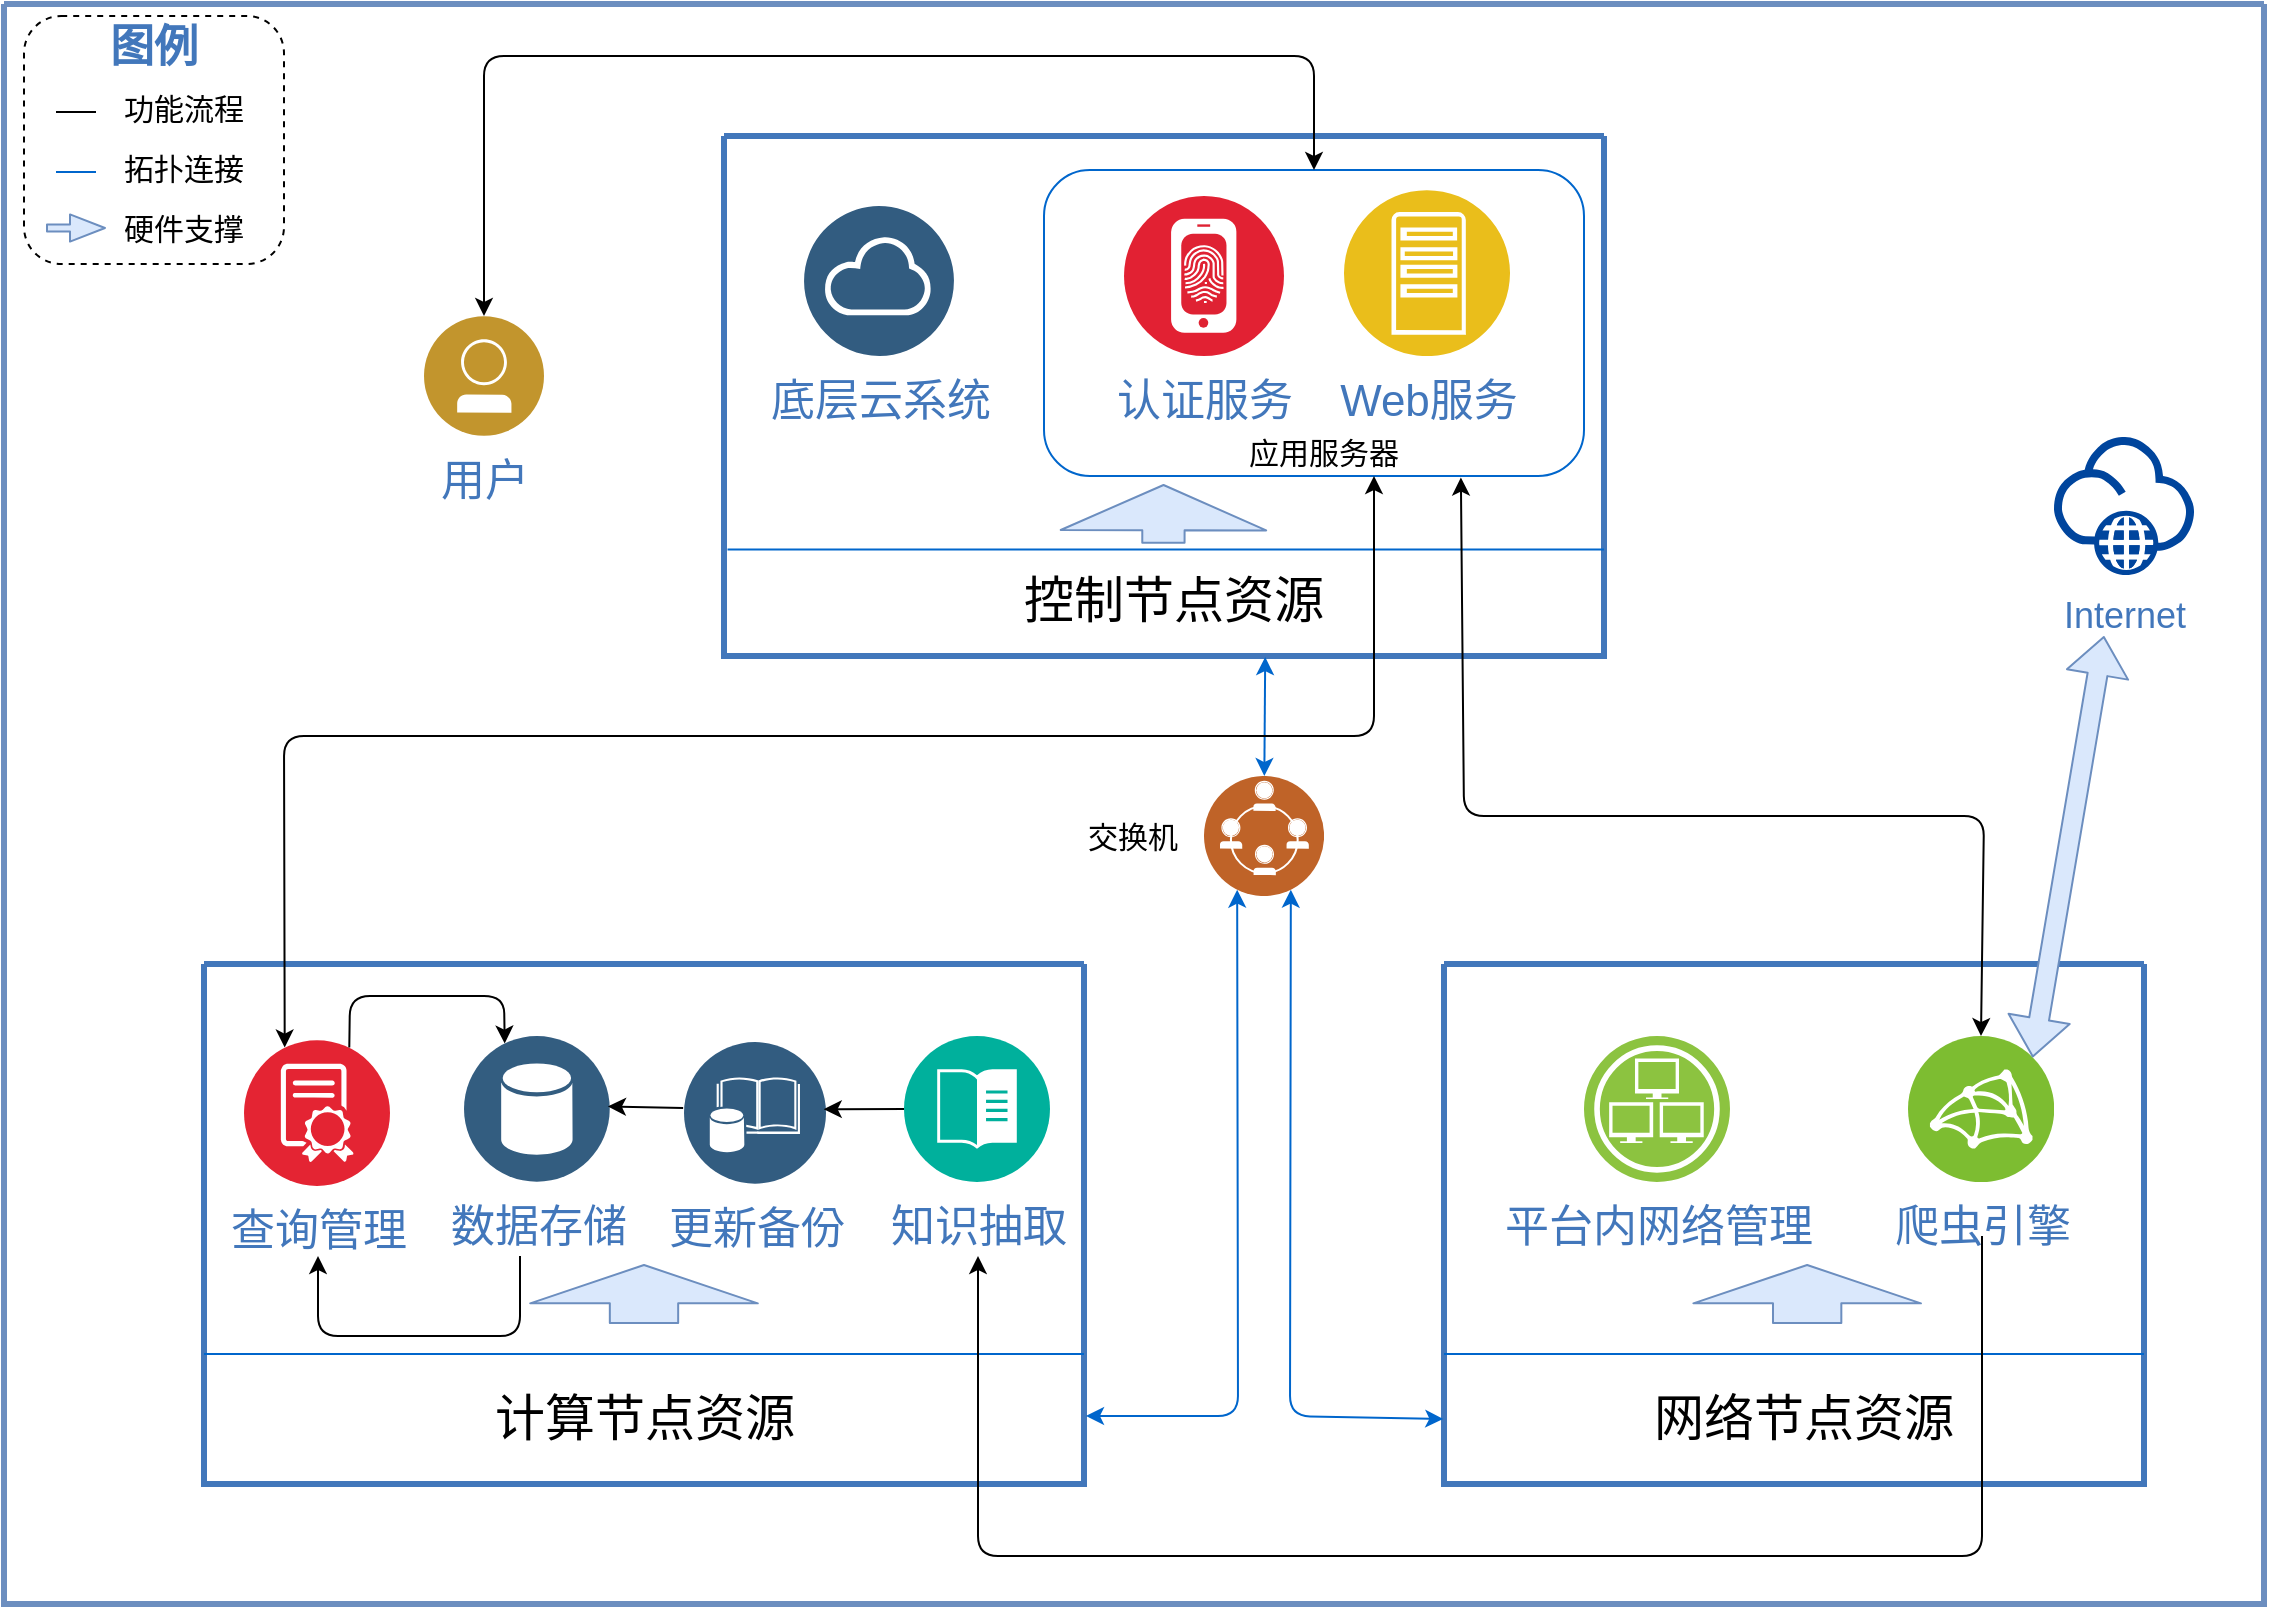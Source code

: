 <mxfile version="13.7.1" type="github">
  <diagram id="0d7cefc2-ccd6-e077-73ed-a8e48b0cddf6" name="Page-1">
    <mxGraphModel dx="1900" dy="1109" grid="1" gridSize="10" guides="1" tooltips="1" connect="1" arrows="1" fold="1" page="1" pageScale="1" pageWidth="1169" pageHeight="827" background="#ffffff" math="0" shadow="0">
      <root>
        <mxCell id="0" />
        <mxCell id="1" parent="0" />
        <mxCell id="2" value="" style="swimlane;shadow=0;strokeColor=#6c8ebf;fillColor=#dae8fc;align=right;startSize=0;collapsible=0;strokeWidth=3;fontSize=13;" parent="1" vertex="1">
          <mxGeometry x="20" y="14" width="1130" height="800" as="geometry" />
        </mxCell>
        <mxCell id="79" value="" style="swimlane;shadow=0;strokeColor=#4277BB;fillColor=#ffffff;fontColor=#4277BB;align=right;startSize=0;collapsible=0;strokeWidth=3;" parent="2" vertex="1">
          <mxGeometry x="720" y="480" width="350" height="260" as="geometry" />
        </mxCell>
        <mxCell id="xIBIwLFiV7QvSY9EjHSz-122" value="爬虫引擎" style="aspect=fixed;perimeter=ellipsePerimeter;html=1;align=center;shadow=0;dashed=0;fontColor=#4277BB;labelBackgroundColor=#ffffff;fontSize=22;spacingTop=3;image;image=img/lib/ibm/infrastructure/microservices_mesh.svg;strokeColor=#0066CC;fillColor=none;" vertex="1" parent="79">
          <mxGeometry x="232" y="36" width="73" height="73" as="geometry" />
        </mxCell>
        <mxCell id="xIBIwLFiV7QvSY9EjHSz-123" value="平台内网络管理" style="aspect=fixed;perimeter=ellipsePerimeter;html=1;align=center;shadow=0;dashed=0;fontColor=#4277BB;labelBackgroundColor=#ffffff;fontSize=22;spacingTop=3;image;image=img/lib/ibm/infrastructure/infrastructure_services.svg;strokeColor=#0066CC;fillColor=none;" vertex="1" parent="79">
          <mxGeometry x="70" y="36" width="73" height="73" as="geometry" />
        </mxCell>
        <mxCell id="xIBIwLFiV7QvSY9EjHSz-147" value="&lt;font style=&quot;font-size: 25px&quot;&gt;网络节点资源&lt;/font&gt;" style="text;html=1;strokeColor=none;fillColor=none;align=center;verticalAlign=middle;whiteSpace=wrap;rounded=0;fontSize=16;" vertex="1" parent="79">
          <mxGeometry x="100" y="216" width="160" height="20" as="geometry" />
        </mxCell>
        <mxCell id="xIBIwLFiV7QvSY9EjHSz-159" value="" style="shape=flexArrow;endArrow=classic;html=1;strokeColor=#6c8ebf;fontSize=15;endWidth=78.611;endSize=6.056;width=34.167;fillColor=#dae8fc;" edge="1" parent="79">
          <mxGeometry width="50" height="50" relative="1" as="geometry">
            <mxPoint x="181.58" y="180" as="sourcePoint" />
            <mxPoint x="181.58" y="150" as="targetPoint" />
          </mxGeometry>
        </mxCell>
        <mxCell id="xIBIwLFiV7QvSY9EjHSz-106" value="" style="swimlane;shadow=0;strokeColor=#4277BB;fillColor=#ffffff;fontColor=#4277BB;align=right;startSize=0;collapsible=0;strokeWidth=3;" vertex="1" parent="2">
          <mxGeometry x="100" y="480" width="440" height="260" as="geometry" />
        </mxCell>
        <mxCell id="xIBIwLFiV7QvSY9EjHSz-121" value="知识抽取" style="aspect=fixed;perimeter=ellipsePerimeter;html=1;align=center;shadow=0;dashed=0;fontColor=#4277BB;labelBackgroundColor=#ffffff;fontSize=22;spacingTop=3;image;image=img/lib/ibm/management/content_management.svg;strokeColor=#0066CC;fillColor=none;" vertex="1" parent="xIBIwLFiV7QvSY9EjHSz-106">
          <mxGeometry x="350" y="36" width="73" height="73" as="geometry" />
        </mxCell>
        <mxCell id="xIBIwLFiV7QvSY9EjHSz-146" value="&lt;span style=&quot;font-size: 25px&quot;&gt;计算节点资源&lt;/span&gt;" style="text;html=1;strokeColor=none;fillColor=none;align=center;verticalAlign=middle;whiteSpace=wrap;rounded=0;fontSize=16;" vertex="1" parent="xIBIwLFiV7QvSY9EjHSz-106">
          <mxGeometry x="142.5" y="216" width="155" height="20" as="geometry" />
        </mxCell>
        <mxCell id="xIBIwLFiV7QvSY9EjHSz-152" value="数据存储" style="aspect=fixed;perimeter=ellipsePerimeter;html=1;align=center;shadow=0;dashed=0;fontColor=#4277BB;labelBackgroundColor=#ffffff;fontSize=22;spacingTop=3;image;image=img/lib/ibm/data/data_services.svg;strokeColor=#0066CC;fillColor=none;" vertex="1" parent="xIBIwLFiV7QvSY9EjHSz-106">
          <mxGeometry x="130" y="36" width="73" height="73" as="geometry" />
        </mxCell>
        <mxCell id="xIBIwLFiV7QvSY9EjHSz-153" value="更新备份" style="aspect=fixed;perimeter=ellipsePerimeter;html=1;align=center;shadow=0;dashed=0;fontColor=#4277BB;labelBackgroundColor=#ffffff;fontSize=22;spacingTop=3;image;image=img/lib/ibm/data/enterprise_data.svg;strokeColor=#0066CC;fillColor=none;" vertex="1" parent="xIBIwLFiV7QvSY9EjHSz-106">
          <mxGeometry x="240" y="39" width="71" height="71" as="geometry" />
        </mxCell>
        <mxCell id="xIBIwLFiV7QvSY9EjHSz-154" value="查询管理" style="aspect=fixed;perimeter=ellipsePerimeter;html=1;align=center;shadow=0;dashed=0;fontColor=#4277BB;labelBackgroundColor=#ffffff;fontSize=22;spacingTop=3;image;image=img/lib/ibm/blockchain/e_cert.svg;strokeColor=#0066CC;fillColor=none;" vertex="1" parent="xIBIwLFiV7QvSY9EjHSz-106">
          <mxGeometry x="20" y="38" width="73" height="73" as="geometry" />
        </mxCell>
        <mxCell id="xIBIwLFiV7QvSY9EjHSz-157" value="" style="shape=flexArrow;endArrow=classic;html=1;strokeColor=#6c8ebf;fontSize=15;endWidth=78.611;endSize=6.056;width=34.167;fillColor=#dae8fc;" edge="1" parent="xIBIwLFiV7QvSY9EjHSz-106">
          <mxGeometry width="50" height="50" relative="1" as="geometry">
            <mxPoint x="220" y="180" as="sourcePoint" />
            <mxPoint x="220" y="150" as="targetPoint" />
          </mxGeometry>
        </mxCell>
        <mxCell id="xIBIwLFiV7QvSY9EjHSz-163" value="" style="html=1;labelBackgroundColor=#ffffff;endArrow=classic;endFill=1;endSize=6;jettySize=auto;orthogonalLoop=1;strokeWidth=1;fontSize=14;exitX=0;exitY=0.5;exitDx=0;exitDy=0;entryX=0.984;entryY=0.473;entryDx=0;entryDy=0;entryPerimeter=0;" edge="1" parent="xIBIwLFiV7QvSY9EjHSz-106" source="xIBIwLFiV7QvSY9EjHSz-121" target="xIBIwLFiV7QvSY9EjHSz-153">
          <mxGeometry width="60" height="60" relative="1" as="geometry">
            <mxPoint x="300" y="55" as="sourcePoint" />
            <mxPoint x="360" y="-5" as="targetPoint" />
          </mxGeometry>
        </mxCell>
        <mxCell id="xIBIwLFiV7QvSY9EjHSz-164" value="" style="html=1;labelBackgroundColor=#ffffff;endArrow=classic;endFill=1;endSize=6;jettySize=auto;orthogonalLoop=1;strokeWidth=1;fontSize=14;exitX=-0.006;exitY=0.464;exitDx=0;exitDy=0;entryX=0.986;entryY=0.482;entryDx=0;entryDy=0;exitPerimeter=0;entryPerimeter=0;" edge="1" parent="xIBIwLFiV7QvSY9EjHSz-106" source="xIBIwLFiV7QvSY9EjHSz-153" target="xIBIwLFiV7QvSY9EjHSz-152">
          <mxGeometry width="60" height="60" relative="1" as="geometry">
            <mxPoint x="190" y="45" as="sourcePoint" />
            <mxPoint x="250" y="-15" as="targetPoint" />
          </mxGeometry>
        </mxCell>
        <mxCell id="xIBIwLFiV7QvSY9EjHSz-165" value="" style="html=1;labelBackgroundColor=#ffffff;endArrow=classic;endFill=1;endSize=6;jettySize=auto;orthogonalLoop=1;strokeWidth=1;fontSize=14;" edge="1" parent="xIBIwLFiV7QvSY9EjHSz-106">
          <mxGeometry width="60" height="60" relative="1" as="geometry">
            <mxPoint x="158" y="146" as="sourcePoint" />
            <mxPoint x="57" y="146" as="targetPoint" />
            <Array as="points">
              <mxPoint x="158" y="186" />
              <mxPoint x="57" y="186" />
            </Array>
          </mxGeometry>
        </mxCell>
        <mxCell id="xIBIwLFiV7QvSY9EjHSz-167" value="" style="html=1;labelBackgroundColor=#ffffff;endArrow=classic;endFill=1;endSize=6;jettySize=auto;orthogonalLoop=1;strokeWidth=1;fontSize=14;entryX=0.25;entryY=0;entryDx=0;entryDy=0;exitX=0.75;exitY=0;exitDx=0;exitDy=0;" edge="1" parent="xIBIwLFiV7QvSY9EjHSz-106" source="xIBIwLFiV7QvSY9EjHSz-154" target="xIBIwLFiV7QvSY9EjHSz-152">
          <mxGeometry width="60" height="60" relative="1" as="geometry">
            <mxPoint x="60" y="46" as="sourcePoint" />
            <mxPoint x="120" y="-14" as="targetPoint" />
            <Array as="points">
              <mxPoint x="73" y="16" />
              <mxPoint x="150" y="16" />
            </Array>
          </mxGeometry>
        </mxCell>
        <mxCell id="xIBIwLFiV7QvSY9EjHSz-107" value="" style="swimlane;shadow=0;strokeColor=#4277BB;fillColor=#ffffff;fontColor=#4277BB;align=right;startSize=0;collapsible=0;strokeWidth=3;fontSize=17;" vertex="1" parent="2">
          <mxGeometry x="360" y="66" width="440" height="260" as="geometry" />
        </mxCell>
        <mxCell id="xIBIwLFiV7QvSY9EjHSz-116" value="" style="rounded=1;whiteSpace=wrap;html=1;fontSize=17;strokeColor=#0066CC;fillColor=none;verticalAlign=bottom;" vertex="1" parent="xIBIwLFiV7QvSY9EjHSz-107">
          <mxGeometry x="160" y="17" width="270" height="153" as="geometry" />
        </mxCell>
        <mxCell id="xIBIwLFiV7QvSY9EjHSz-115" value="Web服务" style="aspect=fixed;perimeter=ellipsePerimeter;html=1;align=center;shadow=0;dashed=0;fontColor=#4277BB;labelBackgroundColor=#ffffff;fontSize=22;spacingTop=3;image;image=img/lib/ibm/applications/app_server.svg;" vertex="1" parent="xIBIwLFiV7QvSY9EjHSz-107">
          <mxGeometry x="310" y="27" width="83" height="83" as="geometry" />
        </mxCell>
        <mxCell id="xIBIwLFiV7QvSY9EjHSz-117" value="&lt;font style=&quot;font-size: 22px;&quot;&gt;认证服务&lt;/font&gt;" style="aspect=fixed;perimeter=ellipsePerimeter;html=1;align=center;shadow=0;dashed=0;fontColor=#4277BB;labelBackgroundColor=#ffffff;fontSize=22;spacingTop=3;image;image=img/lib/ibm/security/identity_provider.svg;strokeColor=#0066CC;fillColor=none;" vertex="1" parent="xIBIwLFiV7QvSY9EjHSz-107">
          <mxGeometry x="200" y="30" width="80" height="80" as="geometry" />
        </mxCell>
        <mxCell id="xIBIwLFiV7QvSY9EjHSz-118" value="底层云系统" style="aspect=fixed;perimeter=ellipsePerimeter;html=1;align=center;shadow=0;dashed=0;fontColor=#4277BB;labelBackgroundColor=#ffffff;fontSize=22;spacingTop=3;image;image=img/lib/ibm/data/cloud.svg;strokeColor=#0066CC;fillColor=none;" vertex="1" parent="xIBIwLFiV7QvSY9EjHSz-107">
          <mxGeometry x="40" y="35" width="75" height="75" as="geometry" />
        </mxCell>
        <mxCell id="xIBIwLFiV7QvSY9EjHSz-124" value="&lt;font style=&quot;font-size: 25px&quot;&gt;控制节点资源&lt;/font&gt;" style="text;html=1;strokeColor=none;fillColor=none;align=center;verticalAlign=middle;whiteSpace=wrap;rounded=0;fontSize=16;" vertex="1" parent="xIBIwLFiV7QvSY9EjHSz-107">
          <mxGeometry x="140" y="221" width="170" height="20" as="geometry" />
        </mxCell>
        <mxCell id="xIBIwLFiV7QvSY9EjHSz-148" value="应用服务器" style="text;html=1;strokeColor=none;fillColor=none;align=center;verticalAlign=middle;whiteSpace=wrap;rounded=0;fontSize=15;" vertex="1" parent="xIBIwLFiV7QvSY9EjHSz-107">
          <mxGeometry x="250" y="148" width="100" height="20" as="geometry" />
        </mxCell>
        <mxCell id="xIBIwLFiV7QvSY9EjHSz-155" value="" style="shape=flexArrow;endArrow=classic;html=1;strokeColor=#6c8ebf;fontSize=15;entryX=0.078;entryY=1.001;entryDx=0;entryDy=0;entryPerimeter=0;endWidth=80.571;endSize=7.194;width=21.143;fillColor=#dae8fc;" edge="1" parent="xIBIwLFiV7QvSY9EjHSz-107">
          <mxGeometry width="50" height="50" relative="1" as="geometry">
            <mxPoint x="219.71" y="203.85" as="sourcePoint" />
            <mxPoint x="219.77" y="174.003" as="targetPoint" />
          </mxGeometry>
        </mxCell>
        <mxCell id="xIBIwLFiV7QvSY9EjHSz-108" value="" style="aspect=fixed;perimeter=ellipsePerimeter;html=1;align=center;shadow=0;dashed=0;fontColor=#4277BB;labelBackgroundColor=#ffffff;fontSize=12;spacingTop=3;image;image=img/lib/ibm/social/networking.svg;" vertex="1" parent="2">
          <mxGeometry x="600" y="386" width="60" height="60" as="geometry" />
        </mxCell>
        <mxCell id="xIBIwLFiV7QvSY9EjHSz-109" value="" style="html=1;labelBackgroundColor=#ffffff;startArrow=classic;startFill=1;startSize=6;endArrow=classic;endFill=1;endSize=6;jettySize=auto;orthogonalLoop=1;strokeWidth=1;fontSize=14;entryX=0.25;entryY=1;entryDx=0;entryDy=0;strokeColor=#0066CC;" edge="1" parent="2" target="xIBIwLFiV7QvSY9EjHSz-108">
          <mxGeometry width="60" height="60" relative="1" as="geometry">
            <mxPoint x="541" y="706" as="sourcePoint" />
            <mxPoint x="560" y="400" as="targetPoint" />
            <Array as="points">
              <mxPoint x="617" y="706" />
            </Array>
          </mxGeometry>
        </mxCell>
        <mxCell id="xIBIwLFiV7QvSY9EjHSz-110" value="" style="html=1;labelBackgroundColor=#ffffff;startArrow=classic;startFill=1;startSize=6;endArrow=classic;endFill=1;endSize=6;jettySize=auto;orthogonalLoop=1;strokeWidth=1;fontSize=14;entryX=0.75;entryY=1;entryDx=0;entryDy=0;exitX=-0.001;exitY=0.875;exitDx=0;exitDy=0;strokeColor=#0066CC;exitPerimeter=0;" edge="1" parent="2" source="79" target="xIBIwLFiV7QvSY9EjHSz-108">
          <mxGeometry width="60" height="60" relative="1" as="geometry">
            <mxPoint x="680" y="480" as="sourcePoint" />
            <mxPoint x="740" y="420" as="targetPoint" />
            <Array as="points">
              <mxPoint x="643" y="706" />
            </Array>
          </mxGeometry>
        </mxCell>
        <mxCell id="xIBIwLFiV7QvSY9EjHSz-111" value="" style="html=1;labelBackgroundColor=#ffffff;startArrow=classic;startFill=1;startSize=6;endArrow=classic;endFill=1;endSize=6;jettySize=auto;orthogonalLoop=1;strokeWidth=1;fontSize=14;entryX=0.615;entryY=1.002;entryDx=0;entryDy=0;entryPerimeter=0;strokeColor=#0066CC;" edge="1" parent="2" source="xIBIwLFiV7QvSY9EjHSz-108" target="xIBIwLFiV7QvSY9EjHSz-107">
          <mxGeometry width="60" height="60" relative="1" as="geometry">
            <mxPoint x="550" y="377" as="sourcePoint" />
            <mxPoint x="610" y="317" as="targetPoint" />
          </mxGeometry>
        </mxCell>
        <mxCell id="xIBIwLFiV7QvSY9EjHSz-112" value="" style="html=1;labelBackgroundColor=#ffffff;jettySize=auto;orthogonalLoop=1;strokeWidth=1;fontSize=14;endArrow=none;endFill=0;exitX=0;exitY=0.75;exitDx=0;exitDy=0;entryX=1;entryY=0.75;entryDx=0;entryDy=0;strokeColor=#0066CC;" edge="1" parent="2" source="xIBIwLFiV7QvSY9EjHSz-106" target="xIBIwLFiV7QvSY9EjHSz-106">
          <mxGeometry width="60" height="60" relative="1" as="geometry">
            <mxPoint x="270" y="577" as="sourcePoint" />
            <mxPoint x="330" y="517" as="targetPoint" />
          </mxGeometry>
        </mxCell>
        <mxCell id="xIBIwLFiV7QvSY9EjHSz-113" value="" style="html=1;labelBackgroundColor=#ffffff;jettySize=auto;orthogonalLoop=1;strokeWidth=1;fontSize=14;endArrow=none;endFill=0;exitX=0;exitY=0.75;exitDx=0;exitDy=0;entryX=1;entryY=0.75;entryDx=0;entryDy=0;strokeColor=#0066CC;" edge="1" parent="2" source="79" target="79">
          <mxGeometry width="60" height="60" relative="1" as="geometry">
            <mxPoint x="830" y="587" as="sourcePoint" />
            <mxPoint x="890" y="527" as="targetPoint" />
          </mxGeometry>
        </mxCell>
        <mxCell id="xIBIwLFiV7QvSY9EjHSz-114" value="" style="html=1;labelBackgroundColor=#ffffff;jettySize=auto;orthogonalLoop=1;strokeWidth=1;fontSize=14;endArrow=none;endFill=0;exitX=0.004;exitY=0.795;exitDx=0;exitDy=0;exitPerimeter=0;entryX=1;entryY=0.795;entryDx=0;entryDy=0;entryPerimeter=0;strokeColor=#0066CC;" edge="1" parent="2" source="xIBIwLFiV7QvSY9EjHSz-107" target="xIBIwLFiV7QvSY9EjHSz-107">
          <mxGeometry width="60" height="60" relative="1" as="geometry">
            <mxPoint x="430" y="293" as="sourcePoint" />
            <mxPoint x="490" y="233" as="targetPoint" />
          </mxGeometry>
        </mxCell>
        <mxCell id="xIBIwLFiV7QvSY9EjHSz-120" value="Internet" style="aspect=fixed;perimeter=ellipsePerimeter;html=1;align=center;shadow=0;dashed=0;fontColor=#4277BB;labelBackgroundColor=#ffffff;fontSize=18;spacingTop=3;image;image=img/lib/ibm/vpc/Internet.svg;strokeColor=#0066CC;fillColor=none;" vertex="1" parent="2">
          <mxGeometry x="1025" y="216" width="70" height="70" as="geometry" />
        </mxCell>
        <mxCell id="xIBIwLFiV7QvSY9EjHSz-161" value="" style="html=1;labelBackgroundColor=#ffffff;startArrow=classic;startFill=1;startSize=6;endArrow=classic;endFill=1;endSize=6;jettySize=auto;orthogonalLoop=1;strokeWidth=1;fontSize=14;entryX=0.772;entryY=1.005;entryDx=0;entryDy=0;exitX=0.5;exitY=0;exitDx=0;exitDy=0;entryPerimeter=0;" edge="1" parent="2" source="xIBIwLFiV7QvSY9EjHSz-122" target="xIBIwLFiV7QvSY9EjHSz-116">
          <mxGeometry width="60" height="60" relative="1" as="geometry">
            <mxPoint x="830" y="436" as="sourcePoint" />
            <mxPoint x="890" y="376" as="targetPoint" />
            <Array as="points">
              <mxPoint x="990" y="406" />
              <mxPoint x="730" y="406" />
            </Array>
          </mxGeometry>
        </mxCell>
        <mxCell id="xIBIwLFiV7QvSY9EjHSz-162" value="" style="html=1;labelBackgroundColor=#ffffff;endArrow=classic;endFill=1;endSize=6;jettySize=auto;orthogonalLoop=1;strokeWidth=1;fontSize=14;" edge="1" parent="2">
          <mxGeometry width="60" height="60" relative="1" as="geometry">
            <mxPoint x="989" y="616" as="sourcePoint" />
            <mxPoint x="487" y="626" as="targetPoint" />
            <Array as="points">
              <mxPoint x="989" y="776" />
              <mxPoint x="487" y="776" />
            </Array>
          </mxGeometry>
        </mxCell>
        <mxCell id="xIBIwLFiV7QvSY9EjHSz-168" value="" style="html=1;labelBackgroundColor=#ffffff;startArrow=classic;startFill=1;startSize=6;endArrow=classic;endFill=1;endSize=6;jettySize=auto;orthogonalLoop=1;strokeWidth=1;fontSize=14;exitX=0.25;exitY=0;exitDx=0;exitDy=0;" edge="1" parent="2" source="xIBIwLFiV7QvSY9EjHSz-154">
          <mxGeometry width="60" height="60" relative="1" as="geometry">
            <mxPoint x="400" y="426" as="sourcePoint" />
            <mxPoint x="685" y="236" as="targetPoint" />
            <Array as="points">
              <mxPoint x="140" y="366" />
              <mxPoint x="685" y="366" />
            </Array>
          </mxGeometry>
        </mxCell>
        <mxCell id="xIBIwLFiV7QvSY9EjHSz-169" value="用户" style="aspect=fixed;perimeter=ellipsePerimeter;html=1;align=center;shadow=0;dashed=0;fontColor=#4277BB;labelBackgroundColor=#ffffff;fontSize=22;spacingTop=3;image;image=img/lib/ibm/users/user.svg;strokeColor=#0066CC;fillColor=none;" vertex="1" parent="2">
          <mxGeometry x="210" y="156" width="60" height="60" as="geometry" />
        </mxCell>
        <mxCell id="xIBIwLFiV7QvSY9EjHSz-170" value="" style="html=1;labelBackgroundColor=#ffffff;startArrow=classic;startFill=1;startSize=6;endArrow=classic;endFill=1;endSize=6;jettySize=auto;orthogonalLoop=1;strokeWidth=1;fontSize=14;exitX=0.5;exitY=0;exitDx=0;exitDy=0;entryX=0.5;entryY=0;entryDx=0;entryDy=0;" edge="1" parent="2" source="xIBIwLFiV7QvSY9EjHSz-169" target="xIBIwLFiV7QvSY9EjHSz-116">
          <mxGeometry width="60" height="60" relative="1" as="geometry">
            <mxPoint x="140" y="106" as="sourcePoint" />
            <mxPoint x="200" y="46" as="targetPoint" />
            <Array as="points">
              <mxPoint x="240" y="26" />
              <mxPoint x="655" y="26" />
            </Array>
          </mxGeometry>
        </mxCell>
        <mxCell id="xIBIwLFiV7QvSY9EjHSz-175" value="" style="shape=flexArrow;endArrow=classic;startArrow=classic;html=1;fontSize=16;exitX=1;exitY=0;exitDx=0;exitDy=0;fillColor=#dae8fc;strokeColor=#6c8ebf;" edge="1" parent="2" source="xIBIwLFiV7QvSY9EjHSz-122">
          <mxGeometry width="50" height="50" relative="1" as="geometry">
            <mxPoint x="1020" y="406" as="sourcePoint" />
            <mxPoint x="1050" y="316" as="targetPoint" />
          </mxGeometry>
        </mxCell>
        <mxCell id="13" value="图例" style="text;html=1;align=left;verticalAlign=middle;fontColor=#4277BB;shadow=0;dashed=0;strokeColor=none;fillColor=none;labelBackgroundColor=none;fontStyle=1;fontSize=22;spacingLeft=0;" parent="2" vertex="1">
          <mxGeometry x="51" y="12" width="60" height="20" as="geometry" />
        </mxCell>
        <mxCell id="xIBIwLFiV7QvSY9EjHSz-177" value="" style="html=1;labelBackgroundColor=#ffffff;jettySize=auto;orthogonalLoop=1;strokeWidth=1;fontSize=14;endArrow=none;endFill=0;" edge="1" parent="2">
          <mxGeometry width="60" height="60" relative="1" as="geometry">
            <mxPoint x="26" y="54" as="sourcePoint" />
            <mxPoint x="46" y="54" as="targetPoint" />
          </mxGeometry>
        </mxCell>
        <mxCell id="xIBIwLFiV7QvSY9EjHSz-178" value="功能流程" style="text;html=1;strokeColor=none;fillColor=none;align=center;verticalAlign=middle;whiteSpace=wrap;rounded=0;fontSize=15;" vertex="1" parent="2">
          <mxGeometry x="55" y="42" width="70" height="20" as="geometry" />
        </mxCell>
        <mxCell id="xIBIwLFiV7QvSY9EjHSz-179" value="" style="html=1;labelBackgroundColor=#ffffff;jettySize=auto;orthogonalLoop=1;strokeWidth=1;fontSize=14;endArrow=none;endFill=0;strokeColor=#0066CC;" edge="1" parent="2">
          <mxGeometry width="60" height="60" relative="1" as="geometry">
            <mxPoint x="26.0" y="84" as="sourcePoint" />
            <mxPoint x="46.0" y="84" as="targetPoint" />
          </mxGeometry>
        </mxCell>
        <mxCell id="xIBIwLFiV7QvSY9EjHSz-180" value="拓扑连接" style="text;html=1;strokeColor=none;fillColor=none;align=center;verticalAlign=middle;whiteSpace=wrap;rounded=0;fontSize=15;" vertex="1" parent="2">
          <mxGeometry x="55" y="72" width="70" height="20" as="geometry" />
        </mxCell>
        <mxCell id="xIBIwLFiV7QvSY9EjHSz-181" value="" style="shape=flexArrow;endArrow=classic;html=1;strokeColor=#6c8ebf;fontSize=15;width=3.611;endSize=5.5;endWidth=8.966;fillColor=#dae8fc;" edge="1" parent="2">
          <mxGeometry width="50" height="50" relative="1" as="geometry">
            <mxPoint x="21" y="112" as="sourcePoint" />
            <mxPoint x="51" y="112" as="targetPoint" />
          </mxGeometry>
        </mxCell>
        <mxCell id="xIBIwLFiV7QvSY9EjHSz-182" value="硬件支撑" style="text;html=1;strokeColor=none;fillColor=none;align=center;verticalAlign=middle;whiteSpace=wrap;rounded=0;fontSize=15;" vertex="1" parent="2">
          <mxGeometry x="55" y="102" width="70" height="20" as="geometry" />
        </mxCell>
        <mxCell id="xIBIwLFiV7QvSY9EjHSz-183" value="" style="rounded=1;whiteSpace=wrap;html=1;fillColor=none;fontSize=15;dashed=1;" vertex="1" parent="2">
          <mxGeometry x="10" y="6" width="130" height="124" as="geometry" />
        </mxCell>
        <mxCell id="xIBIwLFiV7QvSY9EjHSz-184" value="交换机" style="text;html=1;strokeColor=none;fillColor=none;align=center;verticalAlign=middle;whiteSpace=wrap;rounded=0;dashed=1;fontSize=15;" vertex="1" parent="2">
          <mxGeometry x="532" y="406" width="65" height="20" as="geometry" />
        </mxCell>
      </root>
    </mxGraphModel>
  </diagram>
</mxfile>
